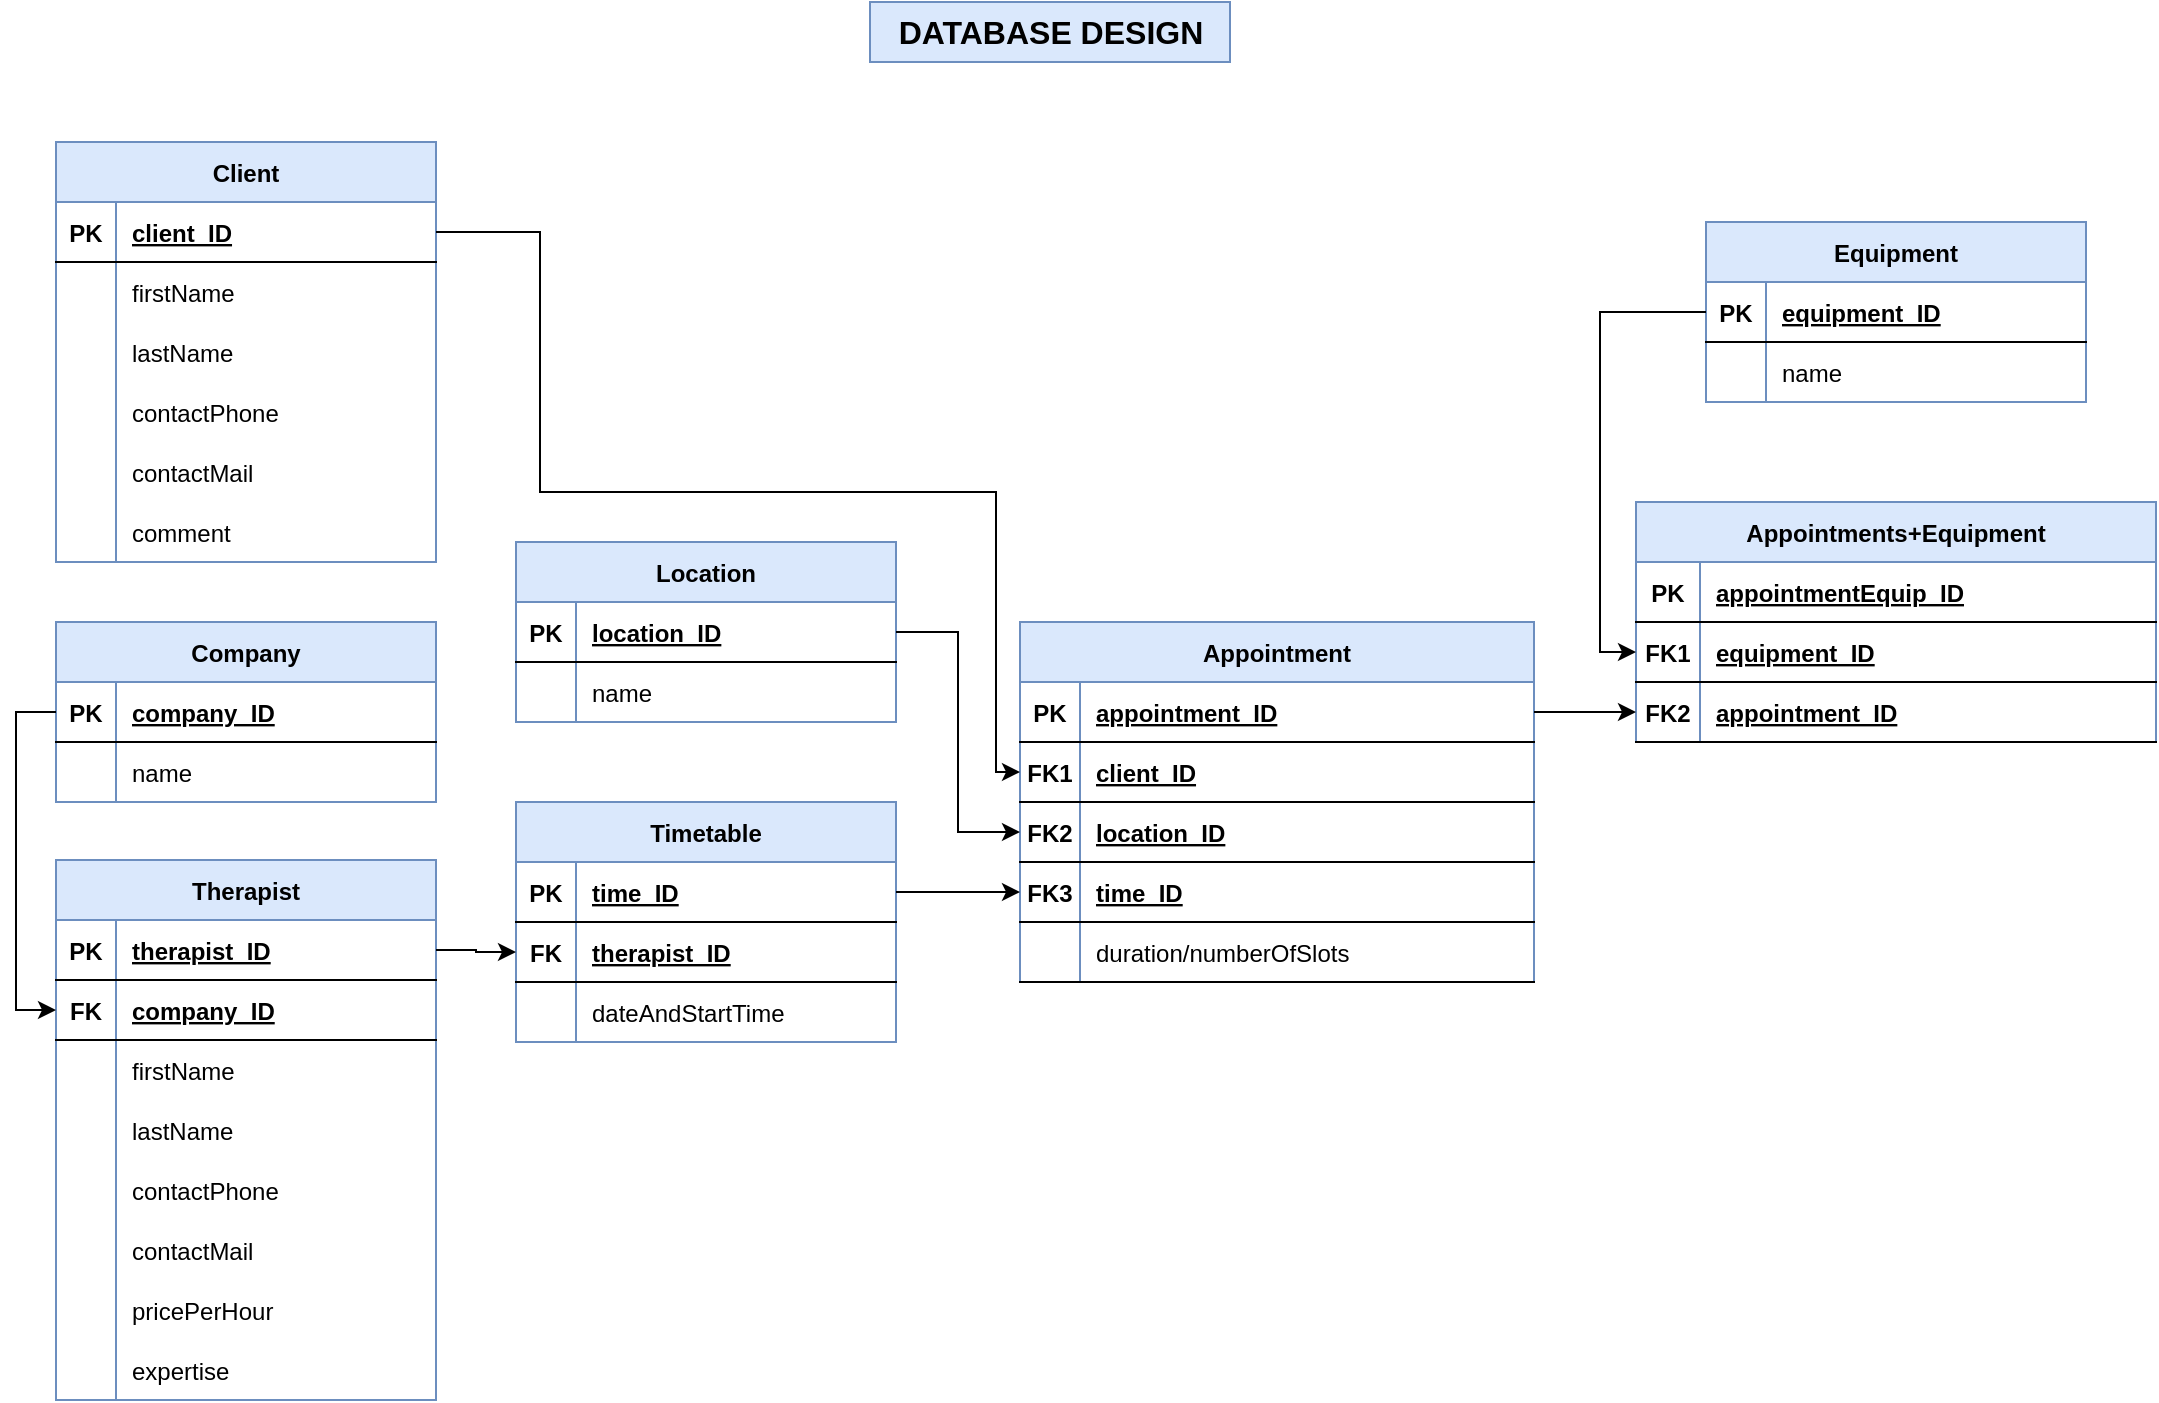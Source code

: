<mxfile version="20.8.20" type="github">
  <diagram id="jlo-bYdpeBWz3SXRT93-" name="Page-1">
    <mxGraphModel dx="1880" dy="1266" grid="1" gridSize="10" guides="1" tooltips="1" connect="1" arrows="1" fold="1" page="1" pageScale="1" pageWidth="1169" pageHeight="827" math="0" shadow="0">
      <root>
        <mxCell id="0" />
        <mxCell id="1" parent="0" />
        <mxCell id="3V5KnM2Cs49ycITd4yvA-1" value="Appointment" style="shape=table;startSize=30;container=1;collapsible=1;childLayout=tableLayout;fixedRows=1;rowLines=0;fontStyle=1;align=center;resizeLast=1;fillColor=#dae8fc;strokeColor=#6c8ebf;" parent="1" vertex="1">
          <mxGeometry x="570" y="430" width="257" height="180" as="geometry">
            <mxRectangle x="280" y="190" width="110" height="30" as="alternateBounds" />
          </mxGeometry>
        </mxCell>
        <mxCell id="3V5KnM2Cs49ycITd4yvA-2" value="" style="shape=tableRow;horizontal=0;startSize=0;swimlaneHead=0;swimlaneBody=0;fillColor=none;collapsible=0;dropTarget=0;points=[[0,0.5],[1,0.5]];portConstraint=eastwest;top=0;left=0;right=0;bottom=1;" parent="3V5KnM2Cs49ycITd4yvA-1" vertex="1">
          <mxGeometry y="30" width="257" height="30" as="geometry" />
        </mxCell>
        <mxCell id="3V5KnM2Cs49ycITd4yvA-3" value="PK" style="shape=partialRectangle;connectable=0;fillColor=none;top=0;left=0;bottom=0;right=0;fontStyle=1;overflow=hidden;" parent="3V5KnM2Cs49ycITd4yvA-2" vertex="1">
          <mxGeometry width="30" height="30" as="geometry">
            <mxRectangle width="30" height="30" as="alternateBounds" />
          </mxGeometry>
        </mxCell>
        <mxCell id="3V5KnM2Cs49ycITd4yvA-4" value="appointment_ID" style="shape=partialRectangle;connectable=0;fillColor=none;top=0;left=0;bottom=0;right=0;align=left;spacingLeft=6;fontStyle=5;overflow=hidden;" parent="3V5KnM2Cs49ycITd4yvA-2" vertex="1">
          <mxGeometry x="30" width="227" height="30" as="geometry">
            <mxRectangle width="227" height="30" as="alternateBounds" />
          </mxGeometry>
        </mxCell>
        <mxCell id="3V5KnM2Cs49ycITd4yvA-25" style="shape=tableRow;horizontal=0;startSize=0;swimlaneHead=0;swimlaneBody=0;fillColor=none;collapsible=0;dropTarget=0;points=[[0,0.5],[1,0.5]];portConstraint=eastwest;top=0;left=0;right=0;bottom=1;" parent="3V5KnM2Cs49ycITd4yvA-1" vertex="1">
          <mxGeometry y="60" width="257" height="30" as="geometry" />
        </mxCell>
        <mxCell id="3V5KnM2Cs49ycITd4yvA-26" value="FK1" style="shape=partialRectangle;connectable=0;fillColor=none;top=0;left=0;bottom=0;right=0;fontStyle=1;overflow=hidden;" parent="3V5KnM2Cs49ycITd4yvA-25" vertex="1">
          <mxGeometry width="30" height="30" as="geometry">
            <mxRectangle width="30" height="30" as="alternateBounds" />
          </mxGeometry>
        </mxCell>
        <mxCell id="3V5KnM2Cs49ycITd4yvA-27" value="client_ID" style="shape=partialRectangle;connectable=0;fillColor=none;top=0;left=0;bottom=0;right=0;align=left;spacingLeft=6;fontStyle=5;overflow=hidden;" parent="3V5KnM2Cs49ycITd4yvA-25" vertex="1">
          <mxGeometry x="30" width="227" height="30" as="geometry">
            <mxRectangle width="227" height="30" as="alternateBounds" />
          </mxGeometry>
        </mxCell>
        <mxCell id="3V5KnM2Cs49ycITd4yvA-28" style="shape=tableRow;horizontal=0;startSize=0;swimlaneHead=0;swimlaneBody=0;fillColor=none;collapsible=0;dropTarget=0;points=[[0,0.5],[1,0.5]];portConstraint=eastwest;top=0;left=0;right=0;bottom=1;" parent="3V5KnM2Cs49ycITd4yvA-1" vertex="1">
          <mxGeometry y="90" width="257" height="30" as="geometry" />
        </mxCell>
        <mxCell id="3V5KnM2Cs49ycITd4yvA-29" value="FK2" style="shape=partialRectangle;connectable=0;fillColor=none;top=0;left=0;bottom=0;right=0;fontStyle=1;overflow=hidden;" parent="3V5KnM2Cs49ycITd4yvA-28" vertex="1">
          <mxGeometry width="30" height="30" as="geometry">
            <mxRectangle width="30" height="30" as="alternateBounds" />
          </mxGeometry>
        </mxCell>
        <mxCell id="3V5KnM2Cs49ycITd4yvA-30" value="location_ID" style="shape=partialRectangle;connectable=0;fillColor=none;top=0;left=0;bottom=0;right=0;align=left;spacingLeft=6;fontStyle=5;overflow=hidden;" parent="3V5KnM2Cs49ycITd4yvA-28" vertex="1">
          <mxGeometry x="30" width="227" height="30" as="geometry">
            <mxRectangle width="227" height="30" as="alternateBounds" />
          </mxGeometry>
        </mxCell>
        <mxCell id="oIh446ihmRbqY0KrSiiX-4" style="shape=tableRow;horizontal=0;startSize=0;swimlaneHead=0;swimlaneBody=0;fillColor=none;collapsible=0;dropTarget=0;points=[[0,0.5],[1,0.5]];portConstraint=eastwest;top=0;left=0;right=0;bottom=1;" parent="3V5KnM2Cs49ycITd4yvA-1" vertex="1">
          <mxGeometry y="120" width="257" height="30" as="geometry" />
        </mxCell>
        <mxCell id="oIh446ihmRbqY0KrSiiX-5" value="FK3" style="shape=partialRectangle;connectable=0;fillColor=none;top=0;left=0;bottom=0;right=0;fontStyle=1;overflow=hidden;" parent="oIh446ihmRbqY0KrSiiX-4" vertex="1">
          <mxGeometry width="30" height="30" as="geometry">
            <mxRectangle width="30" height="30" as="alternateBounds" />
          </mxGeometry>
        </mxCell>
        <mxCell id="oIh446ihmRbqY0KrSiiX-6" value="time_ID" style="shape=partialRectangle;connectable=0;fillColor=none;top=0;left=0;bottom=0;right=0;align=left;spacingLeft=6;fontStyle=5;overflow=hidden;" parent="oIh446ihmRbqY0KrSiiX-4" vertex="1">
          <mxGeometry x="30" width="227" height="30" as="geometry">
            <mxRectangle width="227" height="30" as="alternateBounds" />
          </mxGeometry>
        </mxCell>
        <mxCell id="oIh446ihmRbqY0KrSiiX-1" style="shape=tableRow;horizontal=0;startSize=0;swimlaneHead=0;swimlaneBody=0;fillColor=none;collapsible=0;dropTarget=0;points=[[0,0.5],[1,0.5]];portConstraint=eastwest;top=0;left=0;right=0;bottom=1;" parent="3V5KnM2Cs49ycITd4yvA-1" vertex="1">
          <mxGeometry y="150" width="257" height="30" as="geometry" />
        </mxCell>
        <mxCell id="oIh446ihmRbqY0KrSiiX-2" style="shape=partialRectangle;connectable=0;fillColor=none;top=0;left=0;bottom=0;right=0;fontStyle=1;overflow=hidden;" parent="oIh446ihmRbqY0KrSiiX-1" vertex="1">
          <mxGeometry width="30" height="30" as="geometry">
            <mxRectangle width="30" height="30" as="alternateBounds" />
          </mxGeometry>
        </mxCell>
        <mxCell id="oIh446ihmRbqY0KrSiiX-3" value="duration/numberOfSlots" style="shape=partialRectangle;connectable=0;fillColor=none;top=0;left=0;bottom=0;right=0;align=left;spacingLeft=6;fontStyle=0;overflow=hidden;" parent="oIh446ihmRbqY0KrSiiX-1" vertex="1">
          <mxGeometry x="30" width="227" height="30" as="geometry">
            <mxRectangle width="227" height="30" as="alternateBounds" />
          </mxGeometry>
        </mxCell>
        <mxCell id="3V5KnM2Cs49ycITd4yvA-31" value="Therapist" style="shape=table;startSize=30;container=1;collapsible=1;childLayout=tableLayout;fixedRows=1;rowLines=0;fontStyle=1;align=center;resizeLast=1;fillColor=#dae8fc;strokeColor=#6c8ebf;" parent="1" vertex="1">
          <mxGeometry x="88" y="549" width="190" height="270" as="geometry" />
        </mxCell>
        <mxCell id="3V5KnM2Cs49ycITd4yvA-32" value="" style="shape=tableRow;horizontal=0;startSize=0;swimlaneHead=0;swimlaneBody=0;fillColor=none;collapsible=0;dropTarget=0;points=[[0,0.5],[1,0.5]];portConstraint=eastwest;top=0;left=0;right=0;bottom=1;" parent="3V5KnM2Cs49ycITd4yvA-31" vertex="1">
          <mxGeometry y="30" width="190" height="30" as="geometry" />
        </mxCell>
        <mxCell id="3V5KnM2Cs49ycITd4yvA-33" value="PK" style="shape=partialRectangle;connectable=0;fillColor=none;top=0;left=0;bottom=0;right=0;fontStyle=1;overflow=hidden;" parent="3V5KnM2Cs49ycITd4yvA-32" vertex="1">
          <mxGeometry width="30" height="30" as="geometry">
            <mxRectangle width="30" height="30" as="alternateBounds" />
          </mxGeometry>
        </mxCell>
        <mxCell id="3V5KnM2Cs49ycITd4yvA-34" value="therapist_ID" style="shape=partialRectangle;connectable=0;fillColor=none;top=0;left=0;bottom=0;right=0;align=left;spacingLeft=6;fontStyle=5;overflow=hidden;" parent="3V5KnM2Cs49ycITd4yvA-32" vertex="1">
          <mxGeometry x="30" width="160" height="30" as="geometry">
            <mxRectangle width="160" height="30" as="alternateBounds" />
          </mxGeometry>
        </mxCell>
        <mxCell id="3V5KnM2Cs49ycITd4yvA-130" style="shape=tableRow;horizontal=0;startSize=0;swimlaneHead=0;swimlaneBody=0;fillColor=none;collapsible=0;dropTarget=0;points=[[0,0.5],[1,0.5]];portConstraint=eastwest;top=0;left=0;right=0;bottom=1;" parent="3V5KnM2Cs49ycITd4yvA-31" vertex="1">
          <mxGeometry y="60" width="190" height="30" as="geometry" />
        </mxCell>
        <mxCell id="3V5KnM2Cs49ycITd4yvA-131" value="FK" style="shape=partialRectangle;connectable=0;fillColor=none;top=0;left=0;bottom=0;right=0;fontStyle=1;overflow=hidden;" parent="3V5KnM2Cs49ycITd4yvA-130" vertex="1">
          <mxGeometry width="30" height="30" as="geometry">
            <mxRectangle width="30" height="30" as="alternateBounds" />
          </mxGeometry>
        </mxCell>
        <mxCell id="3V5KnM2Cs49ycITd4yvA-132" value="company_ID" style="shape=partialRectangle;connectable=0;fillColor=none;top=0;left=0;bottom=0;right=0;align=left;spacingLeft=6;fontStyle=5;overflow=hidden;" parent="3V5KnM2Cs49ycITd4yvA-130" vertex="1">
          <mxGeometry x="30" width="160" height="30" as="geometry">
            <mxRectangle width="160" height="30" as="alternateBounds" />
          </mxGeometry>
        </mxCell>
        <mxCell id="3V5KnM2Cs49ycITd4yvA-35" value="" style="shape=tableRow;horizontal=0;startSize=0;swimlaneHead=0;swimlaneBody=0;fillColor=none;collapsible=0;dropTarget=0;points=[[0,0.5],[1,0.5]];portConstraint=eastwest;top=0;left=0;right=0;bottom=0;" parent="3V5KnM2Cs49ycITd4yvA-31" vertex="1">
          <mxGeometry y="90" width="190" height="30" as="geometry" />
        </mxCell>
        <mxCell id="3V5KnM2Cs49ycITd4yvA-36" value="" style="shape=partialRectangle;connectable=0;fillColor=none;top=0;left=0;bottom=0;right=0;editable=1;overflow=hidden;" parent="3V5KnM2Cs49ycITd4yvA-35" vertex="1">
          <mxGeometry width="30" height="30" as="geometry">
            <mxRectangle width="30" height="30" as="alternateBounds" />
          </mxGeometry>
        </mxCell>
        <mxCell id="3V5KnM2Cs49ycITd4yvA-37" value="firstName" style="shape=partialRectangle;connectable=0;fillColor=none;top=0;left=0;bottom=0;right=0;align=left;spacingLeft=6;overflow=hidden;" parent="3V5KnM2Cs49ycITd4yvA-35" vertex="1">
          <mxGeometry x="30" width="160" height="30" as="geometry">
            <mxRectangle width="160" height="30" as="alternateBounds" />
          </mxGeometry>
        </mxCell>
        <mxCell id="3V5KnM2Cs49ycITd4yvA-38" value="" style="shape=tableRow;horizontal=0;startSize=0;swimlaneHead=0;swimlaneBody=0;fillColor=none;collapsible=0;dropTarget=0;points=[[0,0.5],[1,0.5]];portConstraint=eastwest;top=0;left=0;right=0;bottom=0;" parent="3V5KnM2Cs49ycITd4yvA-31" vertex="1">
          <mxGeometry y="120" width="190" height="30" as="geometry" />
        </mxCell>
        <mxCell id="3V5KnM2Cs49ycITd4yvA-39" value="" style="shape=partialRectangle;connectable=0;fillColor=none;top=0;left=0;bottom=0;right=0;editable=1;overflow=hidden;" parent="3V5KnM2Cs49ycITd4yvA-38" vertex="1">
          <mxGeometry width="30" height="30" as="geometry">
            <mxRectangle width="30" height="30" as="alternateBounds" />
          </mxGeometry>
        </mxCell>
        <mxCell id="3V5KnM2Cs49ycITd4yvA-40" value="lastName" style="shape=partialRectangle;connectable=0;fillColor=none;top=0;left=0;bottom=0;right=0;align=left;spacingLeft=6;overflow=hidden;" parent="3V5KnM2Cs49ycITd4yvA-38" vertex="1">
          <mxGeometry x="30" width="160" height="30" as="geometry">
            <mxRectangle width="160" height="30" as="alternateBounds" />
          </mxGeometry>
        </mxCell>
        <mxCell id="3V5KnM2Cs49ycITd4yvA-41" value="" style="shape=tableRow;horizontal=0;startSize=0;swimlaneHead=0;swimlaneBody=0;fillColor=none;collapsible=0;dropTarget=0;points=[[0,0.5],[1,0.5]];portConstraint=eastwest;top=0;left=0;right=0;bottom=0;" parent="3V5KnM2Cs49ycITd4yvA-31" vertex="1">
          <mxGeometry y="150" width="190" height="30" as="geometry" />
        </mxCell>
        <mxCell id="3V5KnM2Cs49ycITd4yvA-42" value="" style="shape=partialRectangle;connectable=0;fillColor=none;top=0;left=0;bottom=0;right=0;editable=1;overflow=hidden;" parent="3V5KnM2Cs49ycITd4yvA-41" vertex="1">
          <mxGeometry width="30" height="30" as="geometry">
            <mxRectangle width="30" height="30" as="alternateBounds" />
          </mxGeometry>
        </mxCell>
        <mxCell id="3V5KnM2Cs49ycITd4yvA-43" value="contactPhone" style="shape=partialRectangle;connectable=0;fillColor=none;top=0;left=0;bottom=0;right=0;align=left;spacingLeft=6;overflow=hidden;" parent="3V5KnM2Cs49ycITd4yvA-41" vertex="1">
          <mxGeometry x="30" width="160" height="30" as="geometry">
            <mxRectangle width="160" height="30" as="alternateBounds" />
          </mxGeometry>
        </mxCell>
        <mxCell id="3V5KnM2Cs49ycITd4yvA-44" style="shape=tableRow;horizontal=0;startSize=0;swimlaneHead=0;swimlaneBody=0;fillColor=none;collapsible=0;dropTarget=0;points=[[0,0.5],[1,0.5]];portConstraint=eastwest;top=0;left=0;right=0;bottom=0;" parent="3V5KnM2Cs49ycITd4yvA-31" vertex="1">
          <mxGeometry y="180" width="190" height="30" as="geometry" />
        </mxCell>
        <mxCell id="3V5KnM2Cs49ycITd4yvA-45" style="shape=partialRectangle;connectable=0;fillColor=none;top=0;left=0;bottom=0;right=0;editable=1;overflow=hidden;" parent="3V5KnM2Cs49ycITd4yvA-44" vertex="1">
          <mxGeometry width="30" height="30" as="geometry">
            <mxRectangle width="30" height="30" as="alternateBounds" />
          </mxGeometry>
        </mxCell>
        <mxCell id="3V5KnM2Cs49ycITd4yvA-46" value="contactMail" style="shape=partialRectangle;connectable=0;fillColor=none;top=0;left=0;bottom=0;right=0;align=left;spacingLeft=6;overflow=hidden;" parent="3V5KnM2Cs49ycITd4yvA-44" vertex="1">
          <mxGeometry x="30" width="160" height="30" as="geometry">
            <mxRectangle width="160" height="30" as="alternateBounds" />
          </mxGeometry>
        </mxCell>
        <mxCell id="3V5KnM2Cs49ycITd4yvA-47" style="shape=tableRow;horizontal=0;startSize=0;swimlaneHead=0;swimlaneBody=0;fillColor=none;collapsible=0;dropTarget=0;points=[[0,0.5],[1,0.5]];portConstraint=eastwest;top=0;left=0;right=0;bottom=0;" parent="3V5KnM2Cs49ycITd4yvA-31" vertex="1">
          <mxGeometry y="210" width="190" height="30" as="geometry" />
        </mxCell>
        <mxCell id="3V5KnM2Cs49ycITd4yvA-48" style="shape=partialRectangle;connectable=0;fillColor=none;top=0;left=0;bottom=0;right=0;editable=1;overflow=hidden;" parent="3V5KnM2Cs49ycITd4yvA-47" vertex="1">
          <mxGeometry width="30" height="30" as="geometry">
            <mxRectangle width="30" height="30" as="alternateBounds" />
          </mxGeometry>
        </mxCell>
        <mxCell id="3V5KnM2Cs49ycITd4yvA-49" value="pricePerHour" style="shape=partialRectangle;connectable=0;fillColor=none;top=0;left=0;bottom=0;right=0;align=left;spacingLeft=6;overflow=hidden;" parent="3V5KnM2Cs49ycITd4yvA-47" vertex="1">
          <mxGeometry x="30" width="160" height="30" as="geometry">
            <mxRectangle width="160" height="30" as="alternateBounds" />
          </mxGeometry>
        </mxCell>
        <mxCell id="3V5KnM2Cs49ycITd4yvA-50" style="shape=tableRow;horizontal=0;startSize=0;swimlaneHead=0;swimlaneBody=0;fillColor=none;collapsible=0;dropTarget=0;points=[[0,0.5],[1,0.5]];portConstraint=eastwest;top=0;left=0;right=0;bottom=0;" parent="3V5KnM2Cs49ycITd4yvA-31" vertex="1">
          <mxGeometry y="240" width="190" height="30" as="geometry" />
        </mxCell>
        <mxCell id="3V5KnM2Cs49ycITd4yvA-51" style="shape=partialRectangle;connectable=0;fillColor=none;top=0;left=0;bottom=0;right=0;editable=1;overflow=hidden;" parent="3V5KnM2Cs49ycITd4yvA-50" vertex="1">
          <mxGeometry width="30" height="30" as="geometry">
            <mxRectangle width="30" height="30" as="alternateBounds" />
          </mxGeometry>
        </mxCell>
        <mxCell id="3V5KnM2Cs49ycITd4yvA-52" value="expertise" style="shape=partialRectangle;connectable=0;fillColor=none;top=0;left=0;bottom=0;right=0;align=left;spacingLeft=6;overflow=hidden;" parent="3V5KnM2Cs49ycITd4yvA-50" vertex="1">
          <mxGeometry x="30" width="160" height="30" as="geometry">
            <mxRectangle width="160" height="30" as="alternateBounds" />
          </mxGeometry>
        </mxCell>
        <mxCell id="3V5KnM2Cs49ycITd4yvA-53" value="Client" style="shape=table;startSize=30;container=1;collapsible=1;childLayout=tableLayout;fixedRows=1;rowLines=0;fontStyle=1;align=center;resizeLast=1;fillColor=#dae8fc;strokeColor=#6c8ebf;" parent="1" vertex="1">
          <mxGeometry x="88" y="190" width="190" height="210" as="geometry" />
        </mxCell>
        <mxCell id="3V5KnM2Cs49ycITd4yvA-54" value="" style="shape=tableRow;horizontal=0;startSize=0;swimlaneHead=0;swimlaneBody=0;fillColor=none;collapsible=0;dropTarget=0;points=[[0,0.5],[1,0.5]];portConstraint=eastwest;top=0;left=0;right=0;bottom=1;" parent="3V5KnM2Cs49ycITd4yvA-53" vertex="1">
          <mxGeometry y="30" width="190" height="30" as="geometry" />
        </mxCell>
        <mxCell id="3V5KnM2Cs49ycITd4yvA-55" value="PK" style="shape=partialRectangle;connectable=0;fillColor=none;top=0;left=0;bottom=0;right=0;fontStyle=1;overflow=hidden;" parent="3V5KnM2Cs49ycITd4yvA-54" vertex="1">
          <mxGeometry width="30" height="30" as="geometry">
            <mxRectangle width="30" height="30" as="alternateBounds" />
          </mxGeometry>
        </mxCell>
        <mxCell id="3V5KnM2Cs49ycITd4yvA-56" value="client_ID" style="shape=partialRectangle;connectable=0;fillColor=none;top=0;left=0;bottom=0;right=0;align=left;spacingLeft=6;fontStyle=5;overflow=hidden;" parent="3V5KnM2Cs49ycITd4yvA-54" vertex="1">
          <mxGeometry x="30" width="160" height="30" as="geometry">
            <mxRectangle width="160" height="30" as="alternateBounds" />
          </mxGeometry>
        </mxCell>
        <mxCell id="3V5KnM2Cs49ycITd4yvA-57" value="" style="shape=tableRow;horizontal=0;startSize=0;swimlaneHead=0;swimlaneBody=0;fillColor=none;collapsible=0;dropTarget=0;points=[[0,0.5],[1,0.5]];portConstraint=eastwest;top=0;left=0;right=0;bottom=0;" parent="3V5KnM2Cs49ycITd4yvA-53" vertex="1">
          <mxGeometry y="60" width="190" height="30" as="geometry" />
        </mxCell>
        <mxCell id="3V5KnM2Cs49ycITd4yvA-58" value="" style="shape=partialRectangle;connectable=0;fillColor=none;top=0;left=0;bottom=0;right=0;editable=1;overflow=hidden;" parent="3V5KnM2Cs49ycITd4yvA-57" vertex="1">
          <mxGeometry width="30" height="30" as="geometry">
            <mxRectangle width="30" height="30" as="alternateBounds" />
          </mxGeometry>
        </mxCell>
        <mxCell id="3V5KnM2Cs49ycITd4yvA-59" value="firstName" style="shape=partialRectangle;connectable=0;fillColor=none;top=0;left=0;bottom=0;right=0;align=left;spacingLeft=6;overflow=hidden;" parent="3V5KnM2Cs49ycITd4yvA-57" vertex="1">
          <mxGeometry x="30" width="160" height="30" as="geometry">
            <mxRectangle width="160" height="30" as="alternateBounds" />
          </mxGeometry>
        </mxCell>
        <mxCell id="3V5KnM2Cs49ycITd4yvA-60" value="" style="shape=tableRow;horizontal=0;startSize=0;swimlaneHead=0;swimlaneBody=0;fillColor=none;collapsible=0;dropTarget=0;points=[[0,0.5],[1,0.5]];portConstraint=eastwest;top=0;left=0;right=0;bottom=0;" parent="3V5KnM2Cs49ycITd4yvA-53" vertex="1">
          <mxGeometry y="90" width="190" height="30" as="geometry" />
        </mxCell>
        <mxCell id="3V5KnM2Cs49ycITd4yvA-61" value="" style="shape=partialRectangle;connectable=0;fillColor=none;top=0;left=0;bottom=0;right=0;editable=1;overflow=hidden;" parent="3V5KnM2Cs49ycITd4yvA-60" vertex="1">
          <mxGeometry width="30" height="30" as="geometry">
            <mxRectangle width="30" height="30" as="alternateBounds" />
          </mxGeometry>
        </mxCell>
        <mxCell id="3V5KnM2Cs49ycITd4yvA-62" value="lastName" style="shape=partialRectangle;connectable=0;fillColor=none;top=0;left=0;bottom=0;right=0;align=left;spacingLeft=6;overflow=hidden;" parent="3V5KnM2Cs49ycITd4yvA-60" vertex="1">
          <mxGeometry x="30" width="160" height="30" as="geometry">
            <mxRectangle width="160" height="30" as="alternateBounds" />
          </mxGeometry>
        </mxCell>
        <mxCell id="3V5KnM2Cs49ycITd4yvA-63" value="" style="shape=tableRow;horizontal=0;startSize=0;swimlaneHead=0;swimlaneBody=0;fillColor=none;collapsible=0;dropTarget=0;points=[[0,0.5],[1,0.5]];portConstraint=eastwest;top=0;left=0;right=0;bottom=0;" parent="3V5KnM2Cs49ycITd4yvA-53" vertex="1">
          <mxGeometry y="120" width="190" height="30" as="geometry" />
        </mxCell>
        <mxCell id="3V5KnM2Cs49ycITd4yvA-64" value="" style="shape=partialRectangle;connectable=0;fillColor=none;top=0;left=0;bottom=0;right=0;editable=1;overflow=hidden;" parent="3V5KnM2Cs49ycITd4yvA-63" vertex="1">
          <mxGeometry width="30" height="30" as="geometry">
            <mxRectangle width="30" height="30" as="alternateBounds" />
          </mxGeometry>
        </mxCell>
        <mxCell id="3V5KnM2Cs49ycITd4yvA-65" value="contactPhone" style="shape=partialRectangle;connectable=0;fillColor=none;top=0;left=0;bottom=0;right=0;align=left;spacingLeft=6;overflow=hidden;" parent="3V5KnM2Cs49ycITd4yvA-63" vertex="1">
          <mxGeometry x="30" width="160" height="30" as="geometry">
            <mxRectangle width="160" height="30" as="alternateBounds" />
          </mxGeometry>
        </mxCell>
        <mxCell id="3V5KnM2Cs49ycITd4yvA-66" style="shape=tableRow;horizontal=0;startSize=0;swimlaneHead=0;swimlaneBody=0;fillColor=none;collapsible=0;dropTarget=0;points=[[0,0.5],[1,0.5]];portConstraint=eastwest;top=0;left=0;right=0;bottom=0;" parent="3V5KnM2Cs49ycITd4yvA-53" vertex="1">
          <mxGeometry y="150" width="190" height="30" as="geometry" />
        </mxCell>
        <mxCell id="3V5KnM2Cs49ycITd4yvA-67" style="shape=partialRectangle;connectable=0;fillColor=none;top=0;left=0;bottom=0;right=0;editable=1;overflow=hidden;" parent="3V5KnM2Cs49ycITd4yvA-66" vertex="1">
          <mxGeometry width="30" height="30" as="geometry">
            <mxRectangle width="30" height="30" as="alternateBounds" />
          </mxGeometry>
        </mxCell>
        <mxCell id="3V5KnM2Cs49ycITd4yvA-68" value="contactMail" style="shape=partialRectangle;connectable=0;fillColor=none;top=0;left=0;bottom=0;right=0;align=left;spacingLeft=6;overflow=hidden;" parent="3V5KnM2Cs49ycITd4yvA-66" vertex="1">
          <mxGeometry x="30" width="160" height="30" as="geometry">
            <mxRectangle width="160" height="30" as="alternateBounds" />
          </mxGeometry>
        </mxCell>
        <mxCell id="3V5KnM2Cs49ycITd4yvA-69" style="shape=tableRow;horizontal=0;startSize=0;swimlaneHead=0;swimlaneBody=0;fillColor=none;collapsible=0;dropTarget=0;points=[[0,0.5],[1,0.5]];portConstraint=eastwest;top=0;left=0;right=0;bottom=0;" parent="3V5KnM2Cs49ycITd4yvA-53" vertex="1">
          <mxGeometry y="180" width="190" height="30" as="geometry" />
        </mxCell>
        <mxCell id="3V5KnM2Cs49ycITd4yvA-70" style="shape=partialRectangle;connectable=0;fillColor=none;top=0;left=0;bottom=0;right=0;editable=1;overflow=hidden;" parent="3V5KnM2Cs49ycITd4yvA-69" vertex="1">
          <mxGeometry width="30" height="30" as="geometry">
            <mxRectangle width="30" height="30" as="alternateBounds" />
          </mxGeometry>
        </mxCell>
        <mxCell id="3V5KnM2Cs49ycITd4yvA-71" value="comment" style="shape=partialRectangle;connectable=0;fillColor=none;top=0;left=0;bottom=0;right=0;align=left;spacingLeft=6;overflow=hidden;" parent="3V5KnM2Cs49ycITd4yvA-69" vertex="1">
          <mxGeometry x="30" width="160" height="30" as="geometry">
            <mxRectangle width="160" height="30" as="alternateBounds" />
          </mxGeometry>
        </mxCell>
        <mxCell id="3V5KnM2Cs49ycITd4yvA-73" value="Location" style="shape=table;startSize=30;container=1;collapsible=1;childLayout=tableLayout;fixedRows=1;rowLines=0;fontStyle=1;align=center;resizeLast=1;fillColor=#dae8fc;strokeColor=#6c8ebf;" parent="1" vertex="1">
          <mxGeometry x="318" y="390" width="190" height="90" as="geometry" />
        </mxCell>
        <mxCell id="3V5KnM2Cs49ycITd4yvA-74" value="" style="shape=tableRow;horizontal=0;startSize=0;swimlaneHead=0;swimlaneBody=0;fillColor=none;collapsible=0;dropTarget=0;points=[[0,0.5],[1,0.5]];portConstraint=eastwest;top=0;left=0;right=0;bottom=1;" parent="3V5KnM2Cs49ycITd4yvA-73" vertex="1">
          <mxGeometry y="30" width="190" height="30" as="geometry" />
        </mxCell>
        <mxCell id="3V5KnM2Cs49ycITd4yvA-75" value="PK" style="shape=partialRectangle;connectable=0;fillColor=none;top=0;left=0;bottom=0;right=0;fontStyle=1;overflow=hidden;" parent="3V5KnM2Cs49ycITd4yvA-74" vertex="1">
          <mxGeometry width="30" height="30" as="geometry">
            <mxRectangle width="30" height="30" as="alternateBounds" />
          </mxGeometry>
        </mxCell>
        <mxCell id="3V5KnM2Cs49ycITd4yvA-76" value="location_ID" style="shape=partialRectangle;connectable=0;fillColor=none;top=0;left=0;bottom=0;right=0;align=left;spacingLeft=6;fontStyle=5;overflow=hidden;" parent="3V5KnM2Cs49ycITd4yvA-74" vertex="1">
          <mxGeometry x="30" width="160" height="30" as="geometry">
            <mxRectangle width="160" height="30" as="alternateBounds" />
          </mxGeometry>
        </mxCell>
        <mxCell id="3V5KnM2Cs49ycITd4yvA-77" value="" style="shape=tableRow;horizontal=0;startSize=0;swimlaneHead=0;swimlaneBody=0;fillColor=none;collapsible=0;dropTarget=0;points=[[0,0.5],[1,0.5]];portConstraint=eastwest;top=0;left=0;right=0;bottom=0;" parent="3V5KnM2Cs49ycITd4yvA-73" vertex="1">
          <mxGeometry y="60" width="190" height="30" as="geometry" />
        </mxCell>
        <mxCell id="3V5KnM2Cs49ycITd4yvA-78" value="" style="shape=partialRectangle;connectable=0;fillColor=none;top=0;left=0;bottom=0;right=0;editable=1;overflow=hidden;" parent="3V5KnM2Cs49ycITd4yvA-77" vertex="1">
          <mxGeometry width="30" height="30" as="geometry">
            <mxRectangle width="30" height="30" as="alternateBounds" />
          </mxGeometry>
        </mxCell>
        <mxCell id="3V5KnM2Cs49ycITd4yvA-79" value="name" style="shape=partialRectangle;connectable=0;fillColor=none;top=0;left=0;bottom=0;right=0;align=left;spacingLeft=6;overflow=hidden;" parent="3V5KnM2Cs49ycITd4yvA-77" vertex="1">
          <mxGeometry x="30" width="160" height="30" as="geometry">
            <mxRectangle width="160" height="30" as="alternateBounds" />
          </mxGeometry>
        </mxCell>
        <mxCell id="3V5KnM2Cs49ycITd4yvA-86" value="Company" style="shape=table;startSize=30;container=1;collapsible=1;childLayout=tableLayout;fixedRows=1;rowLines=0;fontStyle=1;align=center;resizeLast=1;fillColor=#dae8fc;strokeColor=#6c8ebf;" parent="1" vertex="1">
          <mxGeometry x="88" y="430" width="190" height="90" as="geometry" />
        </mxCell>
        <mxCell id="3V5KnM2Cs49ycITd4yvA-87" value="" style="shape=tableRow;horizontal=0;startSize=0;swimlaneHead=0;swimlaneBody=0;fillColor=none;collapsible=0;dropTarget=0;points=[[0,0.5],[1,0.5]];portConstraint=eastwest;top=0;left=0;right=0;bottom=1;" parent="3V5KnM2Cs49ycITd4yvA-86" vertex="1">
          <mxGeometry y="30" width="190" height="30" as="geometry" />
        </mxCell>
        <mxCell id="3V5KnM2Cs49ycITd4yvA-88" value="PK" style="shape=partialRectangle;connectable=0;fillColor=none;top=0;left=0;bottom=0;right=0;fontStyle=1;overflow=hidden;" parent="3V5KnM2Cs49ycITd4yvA-87" vertex="1">
          <mxGeometry width="30" height="30" as="geometry">
            <mxRectangle width="30" height="30" as="alternateBounds" />
          </mxGeometry>
        </mxCell>
        <mxCell id="3V5KnM2Cs49ycITd4yvA-89" value="company_ID" style="shape=partialRectangle;connectable=0;fillColor=none;top=0;left=0;bottom=0;right=0;align=left;spacingLeft=6;fontStyle=5;overflow=hidden;" parent="3V5KnM2Cs49ycITd4yvA-87" vertex="1">
          <mxGeometry x="30" width="160" height="30" as="geometry">
            <mxRectangle width="160" height="30" as="alternateBounds" />
          </mxGeometry>
        </mxCell>
        <mxCell id="3V5KnM2Cs49ycITd4yvA-90" value="" style="shape=tableRow;horizontal=0;startSize=0;swimlaneHead=0;swimlaneBody=0;fillColor=none;collapsible=0;dropTarget=0;points=[[0,0.5],[1,0.5]];portConstraint=eastwest;top=0;left=0;right=0;bottom=0;" parent="3V5KnM2Cs49ycITd4yvA-86" vertex="1">
          <mxGeometry y="60" width="190" height="30" as="geometry" />
        </mxCell>
        <mxCell id="3V5KnM2Cs49ycITd4yvA-91" value="" style="shape=partialRectangle;connectable=0;fillColor=none;top=0;left=0;bottom=0;right=0;editable=1;overflow=hidden;" parent="3V5KnM2Cs49ycITd4yvA-90" vertex="1">
          <mxGeometry width="30" height="30" as="geometry">
            <mxRectangle width="30" height="30" as="alternateBounds" />
          </mxGeometry>
        </mxCell>
        <mxCell id="3V5KnM2Cs49ycITd4yvA-92" value="name" style="shape=partialRectangle;connectable=0;fillColor=none;top=0;left=0;bottom=0;right=0;align=left;spacingLeft=6;overflow=hidden;" parent="3V5KnM2Cs49ycITd4yvA-90" vertex="1">
          <mxGeometry x="30" width="160" height="30" as="geometry">
            <mxRectangle width="160" height="30" as="alternateBounds" />
          </mxGeometry>
        </mxCell>
        <mxCell id="3V5KnM2Cs49ycITd4yvA-93" value="Equipment" style="shape=table;startSize=30;container=1;collapsible=1;childLayout=tableLayout;fixedRows=1;rowLines=0;fontStyle=1;align=center;resizeLast=1;fillColor=#dae8fc;strokeColor=#6c8ebf;" parent="1" vertex="1">
          <mxGeometry x="913" y="230" width="190" height="90" as="geometry" />
        </mxCell>
        <mxCell id="3V5KnM2Cs49ycITd4yvA-94" value="" style="shape=tableRow;horizontal=0;startSize=0;swimlaneHead=0;swimlaneBody=0;fillColor=none;collapsible=0;dropTarget=0;points=[[0,0.5],[1,0.5]];portConstraint=eastwest;top=0;left=0;right=0;bottom=1;" parent="3V5KnM2Cs49ycITd4yvA-93" vertex="1">
          <mxGeometry y="30" width="190" height="30" as="geometry" />
        </mxCell>
        <mxCell id="3V5KnM2Cs49ycITd4yvA-95" value="PK" style="shape=partialRectangle;connectable=0;fillColor=none;top=0;left=0;bottom=0;right=0;fontStyle=1;overflow=hidden;" parent="3V5KnM2Cs49ycITd4yvA-94" vertex="1">
          <mxGeometry width="30" height="30" as="geometry">
            <mxRectangle width="30" height="30" as="alternateBounds" />
          </mxGeometry>
        </mxCell>
        <mxCell id="3V5KnM2Cs49ycITd4yvA-96" value="equipment_ID" style="shape=partialRectangle;connectable=0;fillColor=none;top=0;left=0;bottom=0;right=0;align=left;spacingLeft=6;fontStyle=5;overflow=hidden;" parent="3V5KnM2Cs49ycITd4yvA-94" vertex="1">
          <mxGeometry x="30" width="160" height="30" as="geometry">
            <mxRectangle width="160" height="30" as="alternateBounds" />
          </mxGeometry>
        </mxCell>
        <mxCell id="3V5KnM2Cs49ycITd4yvA-97" value="" style="shape=tableRow;horizontal=0;startSize=0;swimlaneHead=0;swimlaneBody=0;fillColor=none;collapsible=0;dropTarget=0;points=[[0,0.5],[1,0.5]];portConstraint=eastwest;top=0;left=0;right=0;bottom=0;" parent="3V5KnM2Cs49ycITd4yvA-93" vertex="1">
          <mxGeometry y="60" width="190" height="30" as="geometry" />
        </mxCell>
        <mxCell id="3V5KnM2Cs49ycITd4yvA-98" value="" style="shape=partialRectangle;connectable=0;fillColor=none;top=0;left=0;bottom=0;right=0;editable=1;overflow=hidden;" parent="3V5KnM2Cs49ycITd4yvA-97" vertex="1">
          <mxGeometry width="30" height="30" as="geometry">
            <mxRectangle width="30" height="30" as="alternateBounds" />
          </mxGeometry>
        </mxCell>
        <mxCell id="3V5KnM2Cs49ycITd4yvA-99" value="name" style="shape=partialRectangle;connectable=0;fillColor=none;top=0;left=0;bottom=0;right=0;align=left;spacingLeft=6;overflow=hidden;" parent="3V5KnM2Cs49ycITd4yvA-97" vertex="1">
          <mxGeometry x="30" width="160" height="30" as="geometry">
            <mxRectangle width="160" height="30" as="alternateBounds" />
          </mxGeometry>
        </mxCell>
        <mxCell id="3V5KnM2Cs49ycITd4yvA-101" value="Timetable" style="shape=table;startSize=30;container=1;collapsible=1;childLayout=tableLayout;fixedRows=1;rowLines=0;fontStyle=1;align=center;resizeLast=1;fillColor=#dae8fc;strokeColor=#6c8ebf;" parent="1" vertex="1">
          <mxGeometry x="318" y="520" width="190" height="120" as="geometry" />
        </mxCell>
        <mxCell id="3V5KnM2Cs49ycITd4yvA-102" value="" style="shape=tableRow;horizontal=0;startSize=0;swimlaneHead=0;swimlaneBody=0;fillColor=none;collapsible=0;dropTarget=0;points=[[0,0.5],[1,0.5]];portConstraint=eastwest;top=0;left=0;right=0;bottom=1;" parent="3V5KnM2Cs49ycITd4yvA-101" vertex="1">
          <mxGeometry y="30" width="190" height="30" as="geometry" />
        </mxCell>
        <mxCell id="3V5KnM2Cs49ycITd4yvA-103" value="PK" style="shape=partialRectangle;connectable=0;fillColor=none;top=0;left=0;bottom=0;right=0;fontStyle=1;overflow=hidden;" parent="3V5KnM2Cs49ycITd4yvA-102" vertex="1">
          <mxGeometry width="30" height="30" as="geometry">
            <mxRectangle width="30" height="30" as="alternateBounds" />
          </mxGeometry>
        </mxCell>
        <mxCell id="3V5KnM2Cs49ycITd4yvA-104" value="time_ID" style="shape=partialRectangle;connectable=0;fillColor=none;top=0;left=0;bottom=0;right=0;align=left;spacingLeft=6;fontStyle=5;overflow=hidden;" parent="3V5KnM2Cs49ycITd4yvA-102" vertex="1">
          <mxGeometry x="30" width="160" height="30" as="geometry">
            <mxRectangle width="160" height="30" as="alternateBounds" />
          </mxGeometry>
        </mxCell>
        <mxCell id="oIh446ihmRbqY0KrSiiX-19" style="shape=tableRow;horizontal=0;startSize=0;swimlaneHead=0;swimlaneBody=0;fillColor=none;collapsible=0;dropTarget=0;points=[[0,0.5],[1,0.5]];portConstraint=eastwest;top=0;left=0;right=0;bottom=1;" parent="3V5KnM2Cs49ycITd4yvA-101" vertex="1">
          <mxGeometry y="60" width="190" height="30" as="geometry" />
        </mxCell>
        <mxCell id="oIh446ihmRbqY0KrSiiX-20" value="FK" style="shape=partialRectangle;connectable=0;fillColor=none;top=0;left=0;bottom=0;right=0;fontStyle=1;overflow=hidden;" parent="oIh446ihmRbqY0KrSiiX-19" vertex="1">
          <mxGeometry width="30" height="30" as="geometry">
            <mxRectangle width="30" height="30" as="alternateBounds" />
          </mxGeometry>
        </mxCell>
        <mxCell id="oIh446ihmRbqY0KrSiiX-21" value="therapist_ID" style="shape=partialRectangle;connectable=0;fillColor=none;top=0;left=0;bottom=0;right=0;align=left;spacingLeft=6;fontStyle=5;overflow=hidden;" parent="oIh446ihmRbqY0KrSiiX-19" vertex="1">
          <mxGeometry x="30" width="160" height="30" as="geometry">
            <mxRectangle width="160" height="30" as="alternateBounds" />
          </mxGeometry>
        </mxCell>
        <mxCell id="3V5KnM2Cs49ycITd4yvA-105" value="" style="shape=tableRow;horizontal=0;startSize=0;swimlaneHead=0;swimlaneBody=0;fillColor=none;collapsible=0;dropTarget=0;points=[[0,0.5],[1,0.5]];portConstraint=eastwest;top=0;left=0;right=0;bottom=0;" parent="3V5KnM2Cs49ycITd4yvA-101" vertex="1">
          <mxGeometry y="90" width="190" height="30" as="geometry" />
        </mxCell>
        <mxCell id="3V5KnM2Cs49ycITd4yvA-106" value="" style="shape=partialRectangle;connectable=0;fillColor=none;top=0;left=0;bottom=0;right=0;editable=1;overflow=hidden;" parent="3V5KnM2Cs49ycITd4yvA-105" vertex="1">
          <mxGeometry width="30" height="30" as="geometry">
            <mxRectangle width="30" height="30" as="alternateBounds" />
          </mxGeometry>
        </mxCell>
        <mxCell id="3V5KnM2Cs49ycITd4yvA-107" value="dateAndStartTime" style="shape=partialRectangle;connectable=0;fillColor=none;top=0;left=0;bottom=0;right=0;align=left;spacingLeft=6;overflow=hidden;" parent="3V5KnM2Cs49ycITd4yvA-105" vertex="1">
          <mxGeometry x="30" width="160" height="30" as="geometry">
            <mxRectangle width="160" height="30" as="alternateBounds" />
          </mxGeometry>
        </mxCell>
        <mxCell id="3V5KnM2Cs49ycITd4yvA-108" value="Appointments+Equipment" style="shape=table;startSize=30;container=1;collapsible=1;childLayout=tableLayout;fixedRows=1;rowLines=0;fontStyle=1;align=center;resizeLast=1;fillColor=#dae8fc;strokeColor=#6c8ebf;" parent="1" vertex="1">
          <mxGeometry x="878" y="370" width="260" height="120" as="geometry" />
        </mxCell>
        <mxCell id="3V5KnM2Cs49ycITd4yvA-109" value="" style="shape=tableRow;horizontal=0;startSize=0;swimlaneHead=0;swimlaneBody=0;fillColor=none;collapsible=0;dropTarget=0;points=[[0,0.5],[1,0.5]];portConstraint=eastwest;top=0;left=0;right=0;bottom=1;" parent="3V5KnM2Cs49ycITd4yvA-108" vertex="1">
          <mxGeometry y="30" width="260" height="30" as="geometry" />
        </mxCell>
        <mxCell id="3V5KnM2Cs49ycITd4yvA-110" value="PK" style="shape=partialRectangle;connectable=0;fillColor=none;top=0;left=0;bottom=0;right=0;fontStyle=1;overflow=hidden;" parent="3V5KnM2Cs49ycITd4yvA-109" vertex="1">
          <mxGeometry width="32" height="30" as="geometry">
            <mxRectangle width="32" height="30" as="alternateBounds" />
          </mxGeometry>
        </mxCell>
        <mxCell id="3V5KnM2Cs49ycITd4yvA-111" value="appointmentEquip_ID" style="shape=partialRectangle;connectable=0;fillColor=none;top=0;left=0;bottom=0;right=0;align=left;spacingLeft=6;fontStyle=5;overflow=hidden;" parent="3V5KnM2Cs49ycITd4yvA-109" vertex="1">
          <mxGeometry x="32" width="228" height="30" as="geometry">
            <mxRectangle width="228" height="30" as="alternateBounds" />
          </mxGeometry>
        </mxCell>
        <mxCell id="3V5KnM2Cs49ycITd4yvA-127" style="shape=tableRow;horizontal=0;startSize=0;swimlaneHead=0;swimlaneBody=0;fillColor=none;collapsible=0;dropTarget=0;points=[[0,0.5],[1,0.5]];portConstraint=eastwest;top=0;left=0;right=0;bottom=1;" parent="3V5KnM2Cs49ycITd4yvA-108" vertex="1">
          <mxGeometry y="60" width="260" height="30" as="geometry" />
        </mxCell>
        <mxCell id="3V5KnM2Cs49ycITd4yvA-128" value="FK1" style="shape=partialRectangle;connectable=0;fillColor=none;top=0;left=0;bottom=0;right=0;fontStyle=1;overflow=hidden;" parent="3V5KnM2Cs49ycITd4yvA-127" vertex="1">
          <mxGeometry width="32" height="30" as="geometry">
            <mxRectangle width="32" height="30" as="alternateBounds" />
          </mxGeometry>
        </mxCell>
        <mxCell id="3V5KnM2Cs49ycITd4yvA-129" value="equipment_ID" style="shape=partialRectangle;connectable=0;fillColor=none;top=0;left=0;bottom=0;right=0;align=left;spacingLeft=6;fontStyle=5;overflow=hidden;" parent="3V5KnM2Cs49ycITd4yvA-127" vertex="1">
          <mxGeometry x="32" width="228" height="30" as="geometry">
            <mxRectangle width="228" height="30" as="alternateBounds" />
          </mxGeometry>
        </mxCell>
        <mxCell id="3V5KnM2Cs49ycITd4yvA-121" style="shape=tableRow;horizontal=0;startSize=0;swimlaneHead=0;swimlaneBody=0;fillColor=none;collapsible=0;dropTarget=0;points=[[0,0.5],[1,0.5]];portConstraint=eastwest;top=0;left=0;right=0;bottom=1;" parent="3V5KnM2Cs49ycITd4yvA-108" vertex="1">
          <mxGeometry y="90" width="260" height="30" as="geometry" />
        </mxCell>
        <mxCell id="3V5KnM2Cs49ycITd4yvA-122" value="FK2" style="shape=partialRectangle;connectable=0;fillColor=none;top=0;left=0;bottom=0;right=0;fontStyle=1;overflow=hidden;" parent="3V5KnM2Cs49ycITd4yvA-121" vertex="1">
          <mxGeometry width="32" height="30" as="geometry">
            <mxRectangle width="32" height="30" as="alternateBounds" />
          </mxGeometry>
        </mxCell>
        <mxCell id="3V5KnM2Cs49ycITd4yvA-123" value="appointment_ID" style="shape=partialRectangle;connectable=0;fillColor=none;top=0;left=0;bottom=0;right=0;align=left;spacingLeft=6;fontStyle=5;overflow=hidden;" parent="3V5KnM2Cs49ycITd4yvA-121" vertex="1">
          <mxGeometry x="32" width="228" height="30" as="geometry">
            <mxRectangle width="228" height="30" as="alternateBounds" />
          </mxGeometry>
        </mxCell>
        <mxCell id="IhPNPbe5N_JQJ3i5cRSH-1" value="DATABASE DESIGN" style="text;html=1;align=center;verticalAlign=middle;resizable=0;points=[];autosize=1;strokeColor=#6c8ebf;fillColor=#dae8fc;fontStyle=1;fontSize=16;" parent="1" vertex="1">
          <mxGeometry x="495" y="120" width="180" height="30" as="geometry" />
        </mxCell>
        <mxCell id="oIh446ihmRbqY0KrSiiX-24" style="edgeStyle=orthogonalEdgeStyle;rounded=0;orthogonalLoop=1;jettySize=auto;html=1;exitX=1;exitY=0.5;exitDx=0;exitDy=0;" parent="1" source="3V5KnM2Cs49ycITd4yvA-102" target="oIh446ihmRbqY0KrSiiX-4" edge="1">
          <mxGeometry relative="1" as="geometry" />
        </mxCell>
        <mxCell id="oIh446ihmRbqY0KrSiiX-34" style="edgeStyle=orthogonalEdgeStyle;rounded=0;orthogonalLoop=1;jettySize=auto;html=1;exitX=1;exitY=0.5;exitDx=0;exitDy=0;entryX=0;entryY=0.5;entryDx=0;entryDy=0;" parent="1" source="3V5KnM2Cs49ycITd4yvA-32" target="oIh446ihmRbqY0KrSiiX-19" edge="1">
          <mxGeometry relative="1" as="geometry" />
        </mxCell>
        <mxCell id="oIh446ihmRbqY0KrSiiX-35" style="edgeStyle=orthogonalEdgeStyle;rounded=0;orthogonalLoop=1;jettySize=auto;html=1;exitX=1;exitY=0.5;exitDx=0;exitDy=0;entryX=0;entryY=0.5;entryDx=0;entryDy=0;" parent="1" source="3V5KnM2Cs49ycITd4yvA-2" target="3V5KnM2Cs49ycITd4yvA-121" edge="1">
          <mxGeometry relative="1" as="geometry" />
        </mxCell>
        <mxCell id="oIh446ihmRbqY0KrSiiX-38" style="edgeStyle=orthogonalEdgeStyle;rounded=0;orthogonalLoop=1;jettySize=auto;html=1;exitX=1;exitY=0.5;exitDx=0;exitDy=0;entryX=0;entryY=0.5;entryDx=0;entryDy=0;" parent="1" source="3V5KnM2Cs49ycITd4yvA-74" target="3V5KnM2Cs49ycITd4yvA-28" edge="1">
          <mxGeometry relative="1" as="geometry" />
        </mxCell>
        <mxCell id="oIh446ihmRbqY0KrSiiX-39" style="edgeStyle=orthogonalEdgeStyle;rounded=0;orthogonalLoop=1;jettySize=auto;html=1;exitX=1;exitY=0.5;exitDx=0;exitDy=0;entryX=0;entryY=0.5;entryDx=0;entryDy=0;" parent="1" source="3V5KnM2Cs49ycITd4yvA-54" target="3V5KnM2Cs49ycITd4yvA-25" edge="1">
          <mxGeometry relative="1" as="geometry">
            <Array as="points">
              <mxPoint x="330" y="235" />
              <mxPoint x="330" y="365" />
              <mxPoint x="558" y="365" />
              <mxPoint x="558" y="505" />
            </Array>
          </mxGeometry>
        </mxCell>
        <mxCell id="GJAGbUBQfS9TRsIKO1g7-2" style="edgeStyle=orthogonalEdgeStyle;rounded=0;orthogonalLoop=1;jettySize=auto;html=1;exitX=0;exitY=0.5;exitDx=0;exitDy=0;entryX=0;entryY=0.5;entryDx=0;entryDy=0;" edge="1" parent="1" source="3V5KnM2Cs49ycITd4yvA-87" target="3V5KnM2Cs49ycITd4yvA-130">
          <mxGeometry relative="1" as="geometry" />
        </mxCell>
        <mxCell id="GJAGbUBQfS9TRsIKO1g7-3" style="edgeStyle=orthogonalEdgeStyle;rounded=0;orthogonalLoop=1;jettySize=auto;html=1;exitX=0;exitY=0.5;exitDx=0;exitDy=0;entryX=0;entryY=0.5;entryDx=0;entryDy=0;" edge="1" parent="1" source="3V5KnM2Cs49ycITd4yvA-94" target="3V5KnM2Cs49ycITd4yvA-127">
          <mxGeometry relative="1" as="geometry">
            <Array as="points">
              <mxPoint x="860" y="275" />
              <mxPoint x="860" y="445" />
            </Array>
          </mxGeometry>
        </mxCell>
      </root>
    </mxGraphModel>
  </diagram>
</mxfile>
